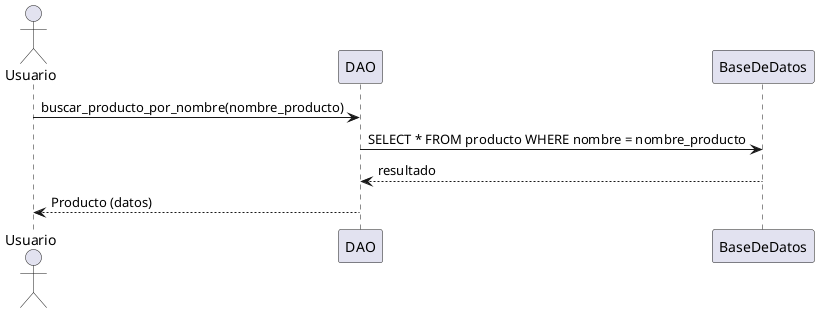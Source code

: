 @startuml Inventario
actor Usuario
Usuario -> DAO : buscar_producto_por_nombre(nombre_producto)
DAO -> BaseDeDatos : SELECT * FROM producto WHERE nombre = nombre_producto
BaseDeDatos --> DAO : resultado
DAO --> Usuario : Producto (datos)
@enduml